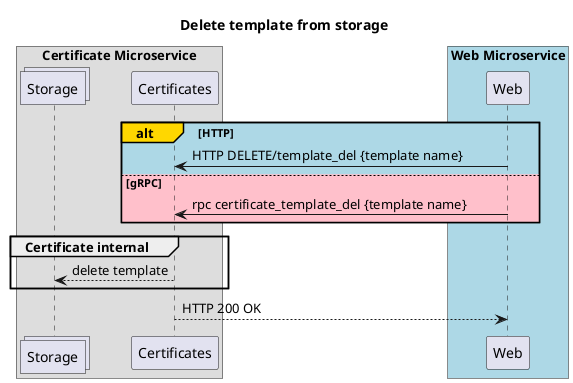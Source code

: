 @startuml
title Delete template from storage

box Certificate Microservice
collections Storage as str
participant Certificates as crt
end box 

box "Web Microservice" #LightBlue
participant Web as web
end box 

alt#Gold #LightBlue HTTP
    web -> crt: HTTP DELETE/template_del {template name}
else #Pink gRPC
    web -> crt: rpc certificate_template_del {template name}
end

group Certificate internal 
  str <-- crt : delete template
end
crt --> web: HTTP 200 OK
@enduml
